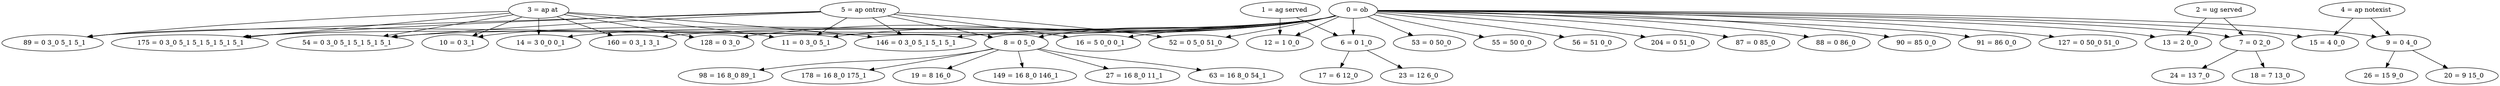 strict digraph  {
"    0 = ob";
"  128 = 0 3_0 ";
"    6 = 0 1_0 ";
"    7 = 0 2_0 ";
"    8 = 0 5_0 ";
"    9 = 0 4_0 ";
"   10 = 0 3_1 ";
"   11 = 0 3_0 5_1 ";
"   12 = 1 0_0 ";
"   13 = 2 0_0 ";
"   14 = 3 0_0 0_1 ";
"   15 = 4 0_0 ";
"   16 = 5 0_0 0_1 ";
"  146 = 0 3_0 5_1 5_1 5_1 ";
"  160 = 0 3_1 3_1 ";
"  175 = 0 3_0 5_1 5_1 5_1 5_1 5_1 ";
"   52 = 0 5_0 51_0 ";
"   53 = 0 50_0 ";
"   54 = 0 3_0 5_1 5_1 5_1 5_1 ";
"   55 = 50 0_0 ";
"   56 = 51 0_0 ";
"  204 = 0 51_0 ";
"   87 = 0 85_0 ";
"   88 = 0 86_0 ";
"   89 = 0 3_0 5_1 5_1 ";
"   90 = 85 0_0 ";
"   91 = 86 0_0 ";
"  127 = 0 50_0 51_0 ";
"    1 = ag served";
"    2 = ug served";
"    5 = ap ontray";
"    4 = ap notexist";
"    3 = ap at";
"   17 = 6 12_0 ";
"   23 = 12 6_0 ";
"   24 = 13 7_0 ";
"   18 = 7 13_0 ";
"   98 = 16 8_0 89_1 ";
"  178 = 16 8_0 175_1 ";
"   19 = 8 16_0 ";
"  149 = 16 8_0 146_1 ";
"   27 = 16 8_0 11_1 ";
"   63 = 16 8_0 54_1 ";
"   26 = 15 9_0 ";
"   20 = 9 15_0 ";
"    0 = ob" -> "  128 = 0 3_0 ";
"    0 = ob" -> "    6 = 0 1_0 ";
"    0 = ob" -> "    7 = 0 2_0 ";
"    0 = ob" -> "    8 = 0 5_0 ";
"    0 = ob" -> "    9 = 0 4_0 ";
"    0 = ob" -> "   10 = 0 3_1 ";
"    0 = ob" -> "   11 = 0 3_0 5_1 ";
"    0 = ob" -> "   12 = 1 0_0 ";
"    0 = ob" -> "   13 = 2 0_0 ";
"    0 = ob" -> "   14 = 3 0_0 0_1 ";
"    0 = ob" -> "   15 = 4 0_0 ";
"    0 = ob" -> "   16 = 5 0_0 0_1 ";
"    0 = ob" -> "  146 = 0 3_0 5_1 5_1 5_1 ";
"    0 = ob" -> "  160 = 0 3_1 3_1 ";
"    0 = ob" -> "  175 = 0 3_0 5_1 5_1 5_1 5_1 5_1 ";
"    0 = ob" -> "   52 = 0 5_0 51_0 ";
"    0 = ob" -> "   53 = 0 50_0 ";
"    0 = ob" -> "   54 = 0 3_0 5_1 5_1 5_1 5_1 ";
"    0 = ob" -> "   55 = 50 0_0 ";
"    0 = ob" -> "   56 = 51 0_0 ";
"    0 = ob" -> "  204 = 0 51_0 ";
"    0 = ob" -> "   87 = 0 85_0 ";
"    0 = ob" -> "   88 = 0 86_0 ";
"    0 = ob" -> "   89 = 0 3_0 5_1 5_1 ";
"    0 = ob" -> "   90 = 85 0_0 ";
"    0 = ob" -> "   91 = 86 0_0 ";
"    0 = ob" -> "  127 = 0 50_0 51_0 ";
"    6 = 0 1_0 " -> "   17 = 6 12_0 ";
"    6 = 0 1_0 " -> "   23 = 12 6_0 ";
"    7 = 0 2_0 " -> "   24 = 13 7_0 ";
"    7 = 0 2_0 " -> "   18 = 7 13_0 ";
"    8 = 0 5_0 " -> "   98 = 16 8_0 89_1 ";
"    8 = 0 5_0 " -> "  178 = 16 8_0 175_1 ";
"    8 = 0 5_0 " -> "   19 = 8 16_0 ";
"    8 = 0 5_0 " -> "  149 = 16 8_0 146_1 ";
"    8 = 0 5_0 " -> "   27 = 16 8_0 11_1 ";
"    8 = 0 5_0 " -> "   63 = 16 8_0 54_1 ";
"    9 = 0 4_0 " -> "   26 = 15 9_0 ";
"    9 = 0 4_0 " -> "   20 = 9 15_0 ";
"    1 = ag served" -> "   12 = 1 0_0 ";
"    1 = ag served" -> "    6 = 0 1_0 ";
"    2 = ug served" -> "   13 = 2 0_0 ";
"    2 = ug served" -> "    7 = 0 2_0 ";
"    5 = ap ontray" -> "    8 = 0 5_0 ";
"    5 = ap ontray" -> "   11 = 0 3_0 5_1 ";
"    5 = ap ontray" -> "  175 = 0 3_0 5_1 5_1 5_1 5_1 5_1 ";
"    5 = ap ontray" -> "   16 = 5 0_0 0_1 ";
"    5 = ap ontray" -> "  146 = 0 3_0 5_1 5_1 5_1 ";
"    5 = ap ontray" -> "   52 = 0 5_0 51_0 ";
"    5 = ap ontray" -> "   54 = 0 3_0 5_1 5_1 5_1 5_1 ";
"    5 = ap ontray" -> "   89 = 0 3_0 5_1 5_1 ";
"    4 = ap notexist" -> "    9 = 0 4_0 ";
"    4 = ap notexist" -> "   15 = 4 0_0 ";
"    3 = ap at" -> "  128 = 0 3_0 ";
"    3 = ap at" -> "  160 = 0 3_1 3_1 ";
"    3 = ap at" -> "   10 = 0 3_1 ";
"    3 = ap at" -> "   11 = 0 3_0 5_1 ";
"    3 = ap at" -> "   14 = 3 0_0 0_1 ";
"    3 = ap at" -> "  175 = 0 3_0 5_1 5_1 5_1 5_1 5_1 ";
"    3 = ap at" -> "  146 = 0 3_0 5_1 5_1 5_1 ";
"    3 = ap at" -> "   54 = 0 3_0 5_1 5_1 5_1 5_1 ";
"    3 = ap at" -> "   89 = 0 3_0 5_1 5_1 ";
}
